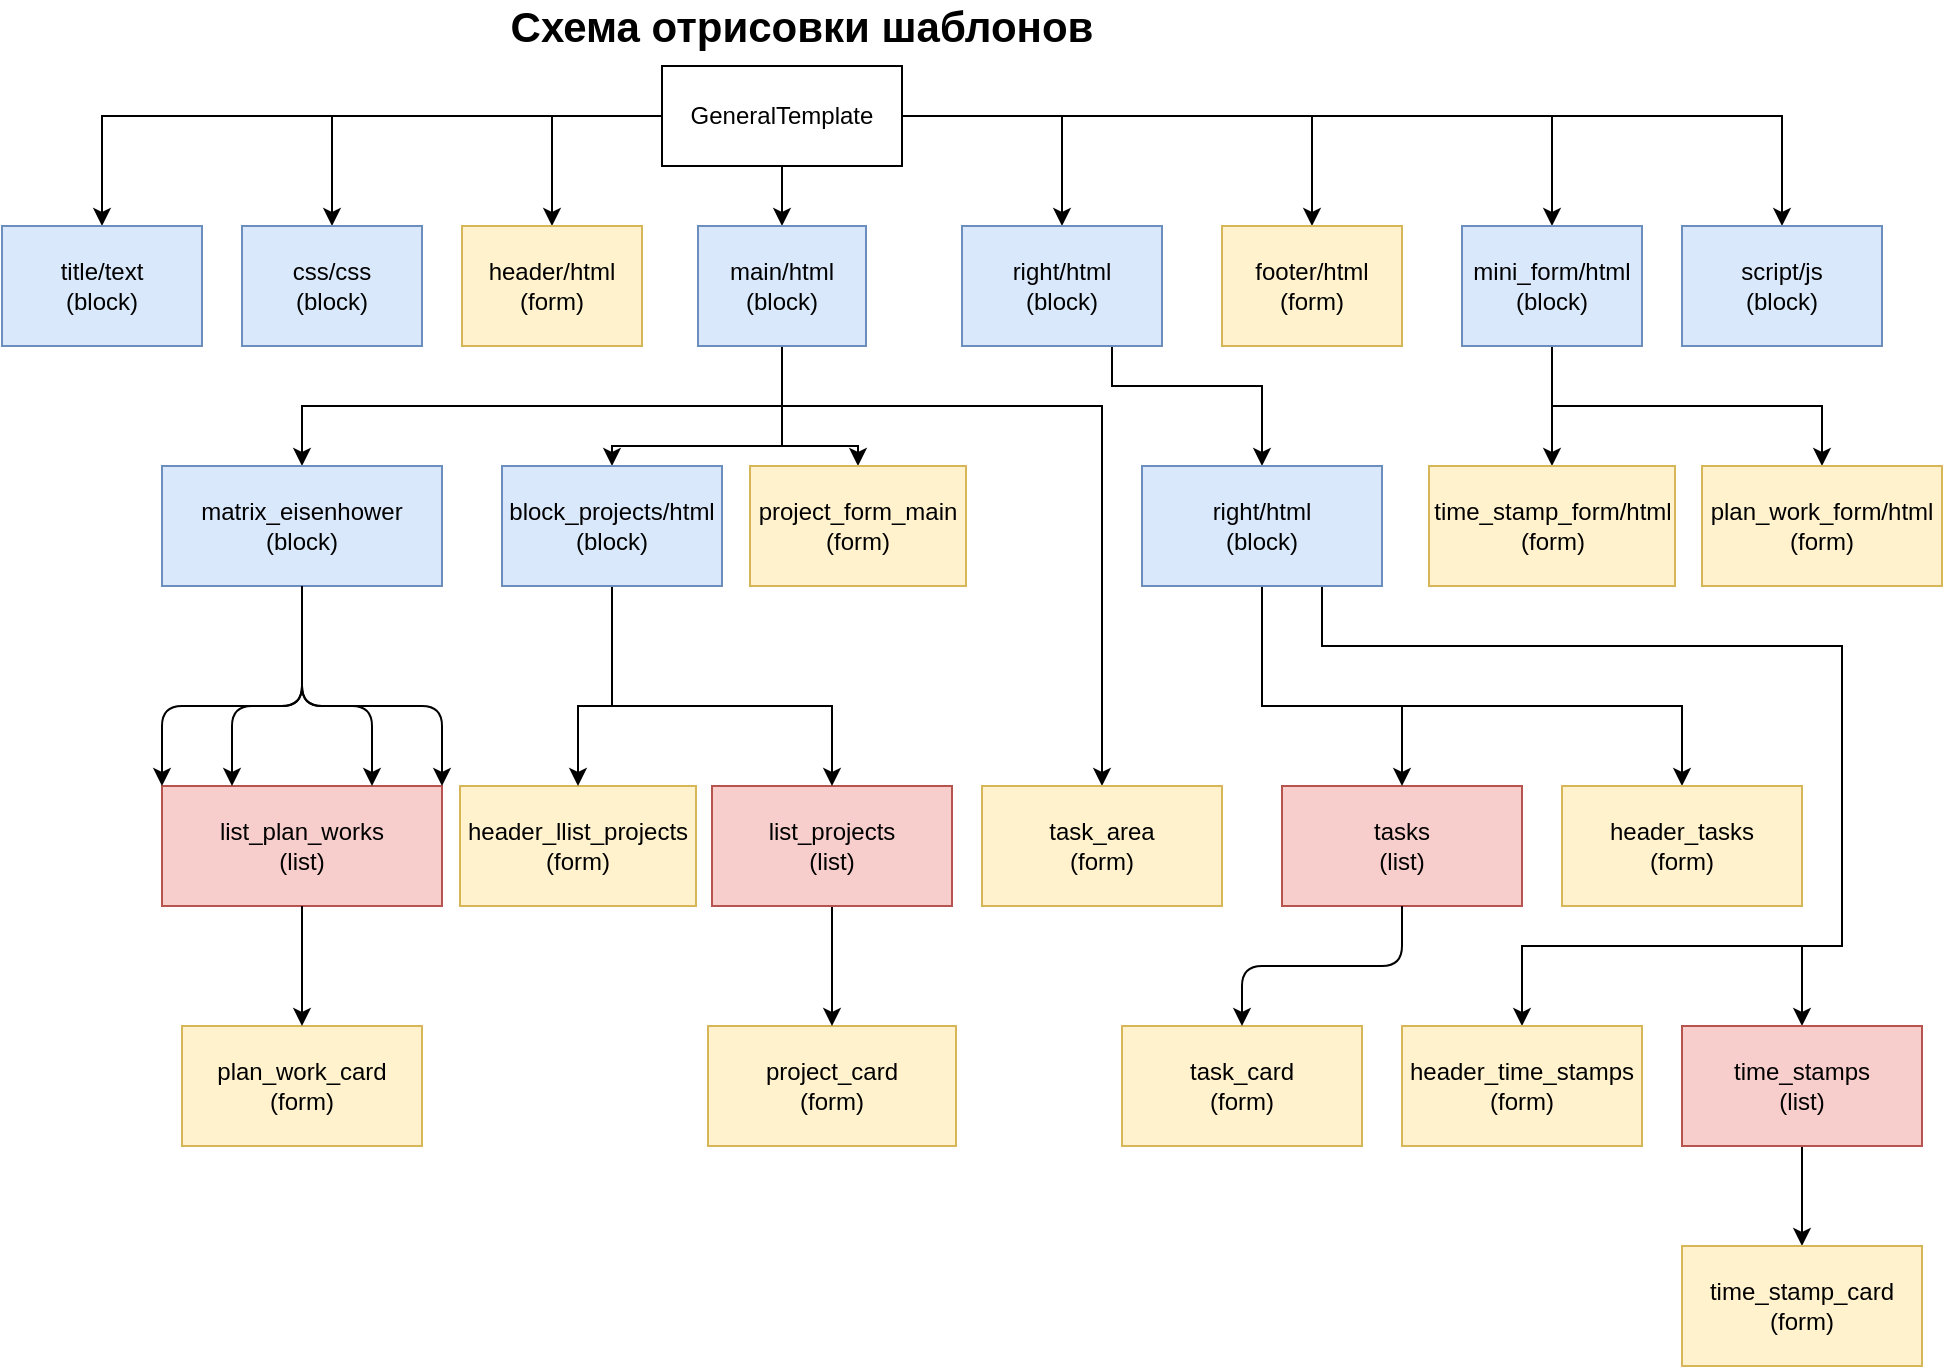 <mxfile version="14.4.8" type="device"><diagram id="WEt1bihZSMF-XZGhrKfB" name="Page-1"><mxGraphModel dx="1038" dy="489" grid="1" gridSize="10" guides="1" tooltips="1" connect="1" arrows="1" fold="1" page="1" pageScale="1" pageWidth="827" pageHeight="1169" math="0" shadow="0"><root><mxCell id="0"/><mxCell id="1" parent="0"/><mxCell id="tSHpx1OgirtsePdixZPN-11" style="edgeStyle=orthogonalEdgeStyle;rounded=0;orthogonalLoop=1;jettySize=auto;html=1;entryX=0.5;entryY=0;entryDx=0;entryDy=0;" parent="1" source="tSHpx1OgirtsePdixZPN-2" target="tSHpx1OgirtsePdixZPN-7" edge="1"><mxGeometry relative="1" as="geometry"><mxPoint x="250" y="90" as="targetPoint"/></mxGeometry></mxCell><mxCell id="tSHpx1OgirtsePdixZPN-12" style="edgeStyle=orthogonalEdgeStyle;rounded=0;orthogonalLoop=1;jettySize=auto;html=1;entryX=0.5;entryY=0;entryDx=0;entryDy=0;" parent="1" source="tSHpx1OgirtsePdixZPN-2" target="tSHpx1OgirtsePdixZPN-4" edge="1"><mxGeometry relative="1" as="geometry"><Array as="points"><mxPoint x="890" y="65"/></Array></mxGeometry></mxCell><mxCell id="tSHpx1OgirtsePdixZPN-13" style="edgeStyle=orthogonalEdgeStyle;rounded=0;orthogonalLoop=1;jettySize=auto;html=1;entryX=0.5;entryY=0;entryDx=0;entryDy=0;" parent="1" source="tSHpx1OgirtsePdixZPN-2" target="tSHpx1OgirtsePdixZPN-3" edge="1"><mxGeometry relative="1" as="geometry"/></mxCell><mxCell id="tSHpx1OgirtsePdixZPN-15" style="edgeStyle=orthogonalEdgeStyle;rounded=0;orthogonalLoop=1;jettySize=auto;html=1;entryX=0.5;entryY=0;entryDx=0;entryDy=0;" parent="1" source="tSHpx1OgirtsePdixZPN-2" target="tSHpx1OgirtsePdixZPN-10" edge="1"><mxGeometry relative="1" as="geometry"/></mxCell><mxCell id="tSHpx1OgirtsePdixZPN-16" style="edgeStyle=orthogonalEdgeStyle;rounded=0;orthogonalLoop=1;jettySize=auto;html=1;entryX=0.5;entryY=0;entryDx=0;entryDy=0;" parent="1" source="tSHpx1OgirtsePdixZPN-2" target="tSHpx1OgirtsePdixZPN-9" edge="1"><mxGeometry relative="1" as="geometry"/></mxCell><mxCell id="tSHpx1OgirtsePdixZPN-18" style="edgeStyle=orthogonalEdgeStyle;rounded=0;orthogonalLoop=1;jettySize=auto;html=1;entryX=0.5;entryY=0;entryDx=0;entryDy=0;" parent="1" source="tSHpx1OgirtsePdixZPN-2" target="tSHpx1OgirtsePdixZPN-5" edge="1"><mxGeometry relative="1" as="geometry"/></mxCell><mxCell id="tSHpx1OgirtsePdixZPN-19" style="edgeStyle=orthogonalEdgeStyle;rounded=0;orthogonalLoop=1;jettySize=auto;html=1;entryX=0.5;entryY=0;entryDx=0;entryDy=0;" parent="1" source="tSHpx1OgirtsePdixZPN-2" target="tSHpx1OgirtsePdixZPN-8" edge="1"><mxGeometry relative="1" as="geometry"/></mxCell><mxCell id="XJHg_66AskLKHrOBWWnm-5" style="edgeStyle=none;rounded=0;orthogonalLoop=1;jettySize=auto;html=1;entryX=0.5;entryY=0;entryDx=0;entryDy=0;" edge="1" parent="1" source="tSHpx1OgirtsePdixZPN-2" target="XJHg_66AskLKHrOBWWnm-1"><mxGeometry relative="1" as="geometry"><Array as="points"><mxPoint x="775" y="65"/></Array></mxGeometry></mxCell><mxCell id="tSHpx1OgirtsePdixZPN-2" value="&lt;span&gt;GeneralTemplate&lt;/span&gt;" style="rounded=0;whiteSpace=wrap;html=1;" parent="1" vertex="1"><mxGeometry x="330" y="40" width="120" height="50" as="geometry"/></mxCell><mxCell id="tSHpx1OgirtsePdixZPN-3" value="css/css&lt;br&gt;(block)" style="rounded=0;whiteSpace=wrap;html=1;fillColor=#dae8fc;strokeColor=#6c8ebf;" parent="1" vertex="1"><mxGeometry x="120" y="120" width="90" height="60" as="geometry"/></mxCell><mxCell id="tSHpx1OgirtsePdixZPN-4" value="script/js&lt;br&gt;(block)" style="rounded=0;whiteSpace=wrap;html=1;fillColor=#dae8fc;strokeColor=#6c8ebf;" parent="1" vertex="1"><mxGeometry x="840" y="120" width="100" height="60" as="geometry"/></mxCell><mxCell id="tSHpx1OgirtsePdixZPN-5" value="header/html&lt;br&gt;(form)" style="rounded=0;whiteSpace=wrap;html=1;fillColor=#fff2cc;strokeColor=#d6b656;" parent="1" vertex="1"><mxGeometry x="230" y="120" width="90" height="60" as="geometry"/></mxCell><mxCell id="tSHpx1OgirtsePdixZPN-7" value="title/text&lt;br&gt;(block)" style="rounded=0;whiteSpace=wrap;html=1;fillColor=#dae8fc;strokeColor=#6c8ebf;" parent="1" vertex="1"><mxGeometry y="120" width="100" height="60" as="geometry"/></mxCell><mxCell id="tSHpx1OgirtsePdixZPN-25" style="edgeStyle=orthogonalEdgeStyle;rounded=0;orthogonalLoop=1;jettySize=auto;html=1;entryX=0.5;entryY=0;entryDx=0;entryDy=0;" parent="1" source="tSHpx1OgirtsePdixZPN-8" target="tSHpx1OgirtsePdixZPN-20" edge="1"><mxGeometry relative="1" as="geometry"><Array as="points"><mxPoint x="390" y="210"/><mxPoint x="150" y="210"/></Array></mxGeometry></mxCell><mxCell id="tSHpx1OgirtsePdixZPN-27" style="edgeStyle=orthogonalEdgeStyle;rounded=0;orthogonalLoop=1;jettySize=auto;html=1;entryX=0.5;entryY=0;entryDx=0;entryDy=0;" parent="1" source="tSHpx1OgirtsePdixZPN-8" target="tSHpx1OgirtsePdixZPN-45" edge="1"><mxGeometry relative="1" as="geometry"><Array as="points"><mxPoint x="390" y="210"/><mxPoint x="550" y="210"/></Array><mxPoint x="520" y="240" as="targetPoint"/></mxGeometry></mxCell><mxCell id="XJHg_66AskLKHrOBWWnm-29" style="edgeStyle=none;rounded=0;orthogonalLoop=1;jettySize=auto;html=1;entryX=0.5;entryY=0;entryDx=0;entryDy=0;" edge="1" parent="1" source="tSHpx1OgirtsePdixZPN-8" target="XJHg_66AskLKHrOBWWnm-18"><mxGeometry relative="1" as="geometry"><Array as="points"><mxPoint x="390" y="210"/><mxPoint x="390" y="230"/><mxPoint x="305" y="230"/></Array></mxGeometry></mxCell><mxCell id="XJHg_66AskLKHrOBWWnm-30" style="edgeStyle=none;rounded=0;orthogonalLoop=1;jettySize=auto;html=1;entryX=0.5;entryY=0;entryDx=0;entryDy=0;" edge="1" parent="1" source="tSHpx1OgirtsePdixZPN-8" target="tSHpx1OgirtsePdixZPN-30"><mxGeometry relative="1" as="geometry"><Array as="points"><mxPoint x="390" y="210"/><mxPoint x="390" y="230"/><mxPoint x="428" y="230"/></Array></mxGeometry></mxCell><mxCell id="tSHpx1OgirtsePdixZPN-8" value="main/html&lt;br&gt;(block)" style="rounded=0;whiteSpace=wrap;html=1;fillColor=#dae8fc;strokeColor=#6c8ebf;" parent="1" vertex="1"><mxGeometry x="348" y="120" width="84" height="60" as="geometry"/></mxCell><mxCell id="tSHpx1OgirtsePdixZPN-28" style="edgeStyle=orthogonalEdgeStyle;rounded=0;orthogonalLoop=1;jettySize=auto;html=1;exitX=0.75;exitY=1;exitDx=0;exitDy=0;entryX=0.5;entryY=0;entryDx=0;entryDy=0;" parent="1" source="tSHpx1OgirtsePdixZPN-9" target="XJHg_66AskLKHrOBWWnm-6" edge="1"><mxGeometry relative="1" as="geometry"><mxPoint x="700" y="240" as="targetPoint"/><Array as="points"><mxPoint x="555" y="200"/><mxPoint x="630" y="200"/></Array></mxGeometry></mxCell><mxCell id="tSHpx1OgirtsePdixZPN-9" value="right/html&lt;br&gt;(block)" style="rounded=0;whiteSpace=wrap;html=1;fillColor=#dae8fc;strokeColor=#6c8ebf;" parent="1" vertex="1"><mxGeometry x="480" y="120" width="100" height="60" as="geometry"/></mxCell><mxCell id="tSHpx1OgirtsePdixZPN-10" value="footer/html&lt;br&gt;(form)" style="rounded=0;whiteSpace=wrap;html=1;fillColor=#fff2cc;strokeColor=#d6b656;" parent="1" vertex="1"><mxGeometry x="610" y="120" width="90" height="60" as="geometry"/></mxCell><mxCell id="tSHpx1OgirtsePdixZPN-20" value="matrix_eisenhower&lt;br&gt;(block)" style="rounded=0;whiteSpace=wrap;html=1;fillColor=#dae8fc;strokeColor=#6c8ebf;" parent="1" vertex="1"><mxGeometry x="80" y="240" width="140" height="60" as="geometry"/></mxCell><mxCell id="tSHpx1OgirtsePdixZPN-23" value="tasks&lt;br&gt;(list)" style="rounded=0;whiteSpace=wrap;html=1;fillColor=#f8cecc;strokeColor=#b85450;" parent="1" vertex="1"><mxGeometry x="640" y="400" width="120" height="60" as="geometry"/></mxCell><mxCell id="tSHpx1OgirtsePdixZPN-29" value="list_plan_works&lt;br&gt;(list)" style="rounded=0;whiteSpace=wrap;html=1;fillColor=#f8cecc;strokeColor=#b85450;" parent="1" vertex="1"><mxGeometry x="80" y="400" width="140" height="60" as="geometry"/></mxCell><mxCell id="tSHpx1OgirtsePdixZPN-30" value="project_form_main&lt;br&gt;(form)" style="rounded=0;whiteSpace=wrap;html=1;fillColor=#fff2cc;strokeColor=#d6b656;" parent="1" vertex="1"><mxGeometry x="374" y="240" width="108" height="60" as="geometry"/></mxCell><mxCell id="tSHpx1OgirtsePdixZPN-32" value="" style="endArrow=classic;html=1;exitX=0.5;exitY=1;exitDx=0;exitDy=0;entryX=0;entryY=0;entryDx=0;entryDy=0;" parent="1" source="tSHpx1OgirtsePdixZPN-20" target="tSHpx1OgirtsePdixZPN-29" edge="1"><mxGeometry width="50" height="50" relative="1" as="geometry"><mxPoint x="150" y="320" as="sourcePoint"/><mxPoint x="440" y="380" as="targetPoint"/><Array as="points"><mxPoint x="150" y="360"/><mxPoint x="80" y="360"/></Array></mxGeometry></mxCell><mxCell id="tSHpx1OgirtsePdixZPN-33" value="" style="endArrow=classic;html=1;exitX=0.5;exitY=1;exitDx=0;exitDy=0;entryX=0.25;entryY=0;entryDx=0;entryDy=0;" parent="1" source="tSHpx1OgirtsePdixZPN-20" target="tSHpx1OgirtsePdixZPN-29" edge="1"><mxGeometry width="50" height="50" relative="1" as="geometry"><mxPoint x="390" y="430" as="sourcePoint"/><mxPoint x="440" y="380" as="targetPoint"/><Array as="points"><mxPoint x="150" y="360"/><mxPoint x="115" y="360"/></Array></mxGeometry></mxCell><mxCell id="tSHpx1OgirtsePdixZPN-34" value="" style="endArrow=classic;html=1;exitX=0.5;exitY=1;exitDx=0;exitDy=0;entryX=1;entryY=0;entryDx=0;entryDy=0;" parent="1" source="tSHpx1OgirtsePdixZPN-20" target="tSHpx1OgirtsePdixZPN-29" edge="1"><mxGeometry width="50" height="50" relative="1" as="geometry"><mxPoint x="390" y="430" as="sourcePoint"/><mxPoint x="440" y="380" as="targetPoint"/><Array as="points"><mxPoint x="150" y="360"/><mxPoint x="220" y="360"/></Array></mxGeometry></mxCell><mxCell id="tSHpx1OgirtsePdixZPN-35" value="" style="endArrow=classic;html=1;entryX=0.75;entryY=0;entryDx=0;entryDy=0;exitX=0.5;exitY=1;exitDx=0;exitDy=0;" parent="1" source="tSHpx1OgirtsePdixZPN-20" target="tSHpx1OgirtsePdixZPN-29" edge="1"><mxGeometry width="50" height="50" relative="1" as="geometry"><mxPoint x="164" y="300" as="sourcePoint"/><mxPoint x="440" y="380" as="targetPoint"/><Array as="points"><mxPoint x="150" y="360"/><mxPoint x="185" y="360"/></Array></mxGeometry></mxCell><mxCell id="tSHpx1OgirtsePdixZPN-36" value="header_llist_projects&lt;br&gt;(form)" style="rounded=0;whiteSpace=wrap;html=1;fillColor=#fff2cc;strokeColor=#d6b656;" parent="1" vertex="1"><mxGeometry x="229" y="400" width="118" height="60" as="geometry"/></mxCell><mxCell id="tSHpx1OgirtsePdixZPN-37" value="project_card&lt;br&gt;(form)" style="rounded=0;whiteSpace=wrap;html=1;fillColor=#fff2cc;strokeColor=#d6b656;" parent="1" vertex="1"><mxGeometry x="353" y="520" width="124" height="60" as="geometry"/></mxCell><mxCell id="tSHpx1OgirtsePdixZPN-38" value="plan_work_card&lt;br&gt;(form)" style="rounded=0;whiteSpace=wrap;html=1;fillColor=#fff2cc;strokeColor=#d6b656;" parent="1" vertex="1"><mxGeometry x="90" y="520" width="120" height="60" as="geometry"/></mxCell><mxCell id="tSHpx1OgirtsePdixZPN-39" value="" style="endArrow=classic;html=1;exitX=0.5;exitY=1;exitDx=0;exitDy=0;entryX=0.5;entryY=0;entryDx=0;entryDy=0;" parent="1" source="tSHpx1OgirtsePdixZPN-29" target="tSHpx1OgirtsePdixZPN-38" edge="1"><mxGeometry width="50" height="50" relative="1" as="geometry"><mxPoint x="390" y="530" as="sourcePoint"/><mxPoint x="440" y="480" as="targetPoint"/></mxGeometry></mxCell><mxCell id="XJHg_66AskLKHrOBWWnm-24" style="edgeStyle=none;rounded=0;orthogonalLoop=1;jettySize=auto;html=1;entryX=0.5;entryY=0;entryDx=0;entryDy=0;" edge="1" parent="1" source="tSHpx1OgirtsePdixZPN-43" target="tSHpx1OgirtsePdixZPN-37"><mxGeometry relative="1" as="geometry"/></mxCell><mxCell id="tSHpx1OgirtsePdixZPN-43" value="list_projects&lt;br&gt;(list)" style="rounded=0;whiteSpace=wrap;html=1;fillColor=#f8cecc;strokeColor=#b85450;" parent="1" vertex="1"><mxGeometry x="355" y="400" width="120" height="60" as="geometry"/></mxCell><mxCell id="tSHpx1OgirtsePdixZPN-45" value="task_area&lt;br&gt;(form)" style="rounded=0;whiteSpace=wrap;html=1;fillColor=#fff2cc;strokeColor=#d6b656;" parent="1" vertex="1"><mxGeometry x="490" y="400" width="120" height="60" as="geometry"/></mxCell><mxCell id="tSHpx1OgirtsePdixZPN-53" value="task_card&lt;br&gt;(form)" style="rounded=0;whiteSpace=wrap;html=1;fillColor=#fff2cc;strokeColor=#d6b656;" parent="1" vertex="1"><mxGeometry x="560" y="520" width="120" height="60" as="geometry"/></mxCell><mxCell id="tSHpx1OgirtsePdixZPN-54" value="" style="endArrow=classic;html=1;exitX=0.5;exitY=1;exitDx=0;exitDy=0;entryX=0.5;entryY=0;entryDx=0;entryDy=0;" parent="1" source="tSHpx1OgirtsePdixZPN-23" target="tSHpx1OgirtsePdixZPN-53" edge="1"><mxGeometry width="50" height="50" relative="1" as="geometry"><mxPoint x="390" y="430" as="sourcePoint"/><mxPoint x="440" y="380" as="targetPoint"/><Array as="points"><mxPoint x="700" y="490"/><mxPoint x="620" y="490"/></Array></mxGeometry></mxCell><mxCell id="XJHg_66AskLKHrOBWWnm-33" style="edgeStyle=none;rounded=0;orthogonalLoop=1;jettySize=auto;html=1;entryX=0.5;entryY=0;entryDx=0;entryDy=0;" edge="1" parent="1" source="XJHg_66AskLKHrOBWWnm-1" target="XJHg_66AskLKHrOBWWnm-31"><mxGeometry relative="1" as="geometry"/></mxCell><mxCell id="XJHg_66AskLKHrOBWWnm-34" style="edgeStyle=none;rounded=0;orthogonalLoop=1;jettySize=auto;html=1;entryX=0.5;entryY=0;entryDx=0;entryDy=0;" edge="1" parent="1" source="XJHg_66AskLKHrOBWWnm-1" target="XJHg_66AskLKHrOBWWnm-32"><mxGeometry relative="1" as="geometry"><Array as="points"><mxPoint x="775" y="210"/><mxPoint x="910" y="210"/></Array></mxGeometry></mxCell><mxCell id="XJHg_66AskLKHrOBWWnm-1" value="mini_form/html&lt;br&gt;(block)" style="rounded=0;whiteSpace=wrap;html=1;fillColor=#dae8fc;strokeColor=#6c8ebf;" vertex="1" parent="1"><mxGeometry x="730" y="120" width="90" height="60" as="geometry"/></mxCell><mxCell id="XJHg_66AskLKHrOBWWnm-8" value="" style="edgeStyle=none;rounded=0;orthogonalLoop=1;jettySize=auto;html=1;" edge="1" parent="1" source="XJHg_66AskLKHrOBWWnm-6" target="tSHpx1OgirtsePdixZPN-23"><mxGeometry relative="1" as="geometry"><Array as="points"><mxPoint x="630" y="360"/><mxPoint x="700" y="360"/></Array></mxGeometry></mxCell><mxCell id="XJHg_66AskLKHrOBWWnm-10" style="edgeStyle=none;rounded=0;orthogonalLoop=1;jettySize=auto;html=1;entryX=0.5;entryY=0;entryDx=0;entryDy=0;" edge="1" parent="1" source="XJHg_66AskLKHrOBWWnm-6" target="XJHg_66AskLKHrOBWWnm-9"><mxGeometry relative="1" as="geometry"><Array as="points"><mxPoint x="630" y="330"/><mxPoint x="630" y="360"/><mxPoint x="840" y="360"/></Array></mxGeometry></mxCell><mxCell id="XJHg_66AskLKHrOBWWnm-14" style="edgeStyle=none;rounded=0;orthogonalLoop=1;jettySize=auto;html=1;entryX=0.5;entryY=0;entryDx=0;entryDy=0;exitX=0.75;exitY=1;exitDx=0;exitDy=0;" edge="1" parent="1" source="XJHg_66AskLKHrOBWWnm-6" target="XJHg_66AskLKHrOBWWnm-13"><mxGeometry relative="1" as="geometry"><Array as="points"><mxPoint x="660" y="330"/><mxPoint x="730" y="330"/><mxPoint x="920" y="330"/><mxPoint x="920" y="360"/><mxPoint x="920" y="480"/><mxPoint x="760" y="480"/></Array></mxGeometry></mxCell><mxCell id="XJHg_66AskLKHrOBWWnm-35" style="edgeStyle=none;rounded=0;orthogonalLoop=1;jettySize=auto;html=1;exitX=0.75;exitY=1;exitDx=0;exitDy=0;entryX=0.5;entryY=0;entryDx=0;entryDy=0;" edge="1" parent="1" source="XJHg_66AskLKHrOBWWnm-6" target="XJHg_66AskLKHrOBWWnm-12"><mxGeometry relative="1" as="geometry"><Array as="points"><mxPoint x="660" y="330"/><mxPoint x="920" y="330"/><mxPoint x="920" y="480"/><mxPoint x="900" y="480"/></Array></mxGeometry></mxCell><mxCell id="XJHg_66AskLKHrOBWWnm-6" value="right/html&lt;br&gt;(block)" style="rounded=0;whiteSpace=wrap;html=1;fillColor=#dae8fc;strokeColor=#6c8ebf;" vertex="1" parent="1"><mxGeometry x="570" y="240" width="120" height="60" as="geometry"/></mxCell><mxCell id="XJHg_66AskLKHrOBWWnm-9" value="header_tasks&lt;br&gt;(form)" style="rounded=0;whiteSpace=wrap;html=1;fillColor=#fff2cc;strokeColor=#d6b656;" vertex="1" parent="1"><mxGeometry x="780" y="400" width="120" height="60" as="geometry"/></mxCell><mxCell id="XJHg_66AskLKHrOBWWnm-16" style="edgeStyle=none;rounded=0;orthogonalLoop=1;jettySize=auto;html=1;entryX=0.5;entryY=0;entryDx=0;entryDy=0;" edge="1" parent="1" source="XJHg_66AskLKHrOBWWnm-12" target="XJHg_66AskLKHrOBWWnm-15"><mxGeometry relative="1" as="geometry"/></mxCell><mxCell id="XJHg_66AskLKHrOBWWnm-12" value="time_stamps&lt;br&gt;(list)" style="rounded=0;whiteSpace=wrap;html=1;fillColor=#f8cecc;strokeColor=#b85450;" vertex="1" parent="1"><mxGeometry x="840" y="520" width="120" height="60" as="geometry"/></mxCell><mxCell id="XJHg_66AskLKHrOBWWnm-13" value="header_time_stamps&lt;br&gt;(form)" style="rounded=0;whiteSpace=wrap;html=1;fillColor=#fff2cc;strokeColor=#d6b656;" vertex="1" parent="1"><mxGeometry x="700" y="520" width="120" height="60" as="geometry"/></mxCell><mxCell id="XJHg_66AskLKHrOBWWnm-15" value="time_stamp_card&lt;br&gt;(form)" style="rounded=0;whiteSpace=wrap;html=1;fillColor=#fff2cc;strokeColor=#d6b656;" vertex="1" parent="1"><mxGeometry x="840" y="630" width="120" height="60" as="geometry"/></mxCell><mxCell id="XJHg_66AskLKHrOBWWnm-27" style="edgeStyle=none;rounded=0;orthogonalLoop=1;jettySize=auto;html=1;entryX=0.5;entryY=0;entryDx=0;entryDy=0;" edge="1" parent="1" source="XJHg_66AskLKHrOBWWnm-18" target="tSHpx1OgirtsePdixZPN-36"><mxGeometry relative="1" as="geometry"><Array as="points"><mxPoint x="305" y="360"/><mxPoint x="288" y="360"/></Array></mxGeometry></mxCell><mxCell id="XJHg_66AskLKHrOBWWnm-28" style="edgeStyle=none;rounded=0;orthogonalLoop=1;jettySize=auto;html=1;entryX=0.5;entryY=0;entryDx=0;entryDy=0;" edge="1" parent="1" source="XJHg_66AskLKHrOBWWnm-18" target="tSHpx1OgirtsePdixZPN-43"><mxGeometry relative="1" as="geometry"><Array as="points"><mxPoint x="305" y="360"/><mxPoint x="415" y="360"/></Array></mxGeometry></mxCell><mxCell id="XJHg_66AskLKHrOBWWnm-18" value="block_projects/html&lt;br&gt;(block)" style="rounded=0;whiteSpace=wrap;html=1;fillColor=#dae8fc;strokeColor=#6c8ebf;" vertex="1" parent="1"><mxGeometry x="250" y="240" width="110" height="60" as="geometry"/></mxCell><mxCell id="XJHg_66AskLKHrOBWWnm-31" value="time_stamp_form/html&lt;br&gt;(form)" style="rounded=0;whiteSpace=wrap;html=1;fillColor=#fff2cc;strokeColor=#d6b656;" vertex="1" parent="1"><mxGeometry x="713.5" y="240" width="123" height="60" as="geometry"/></mxCell><mxCell id="XJHg_66AskLKHrOBWWnm-32" value="plan_work_form/html&lt;br&gt;(form)" style="rounded=0;whiteSpace=wrap;html=1;fillColor=#fff2cc;strokeColor=#d6b656;" vertex="1" parent="1"><mxGeometry x="850" y="240" width="120" height="60" as="geometry"/></mxCell><mxCell id="XJHg_66AskLKHrOBWWnm-37" value="Схема отрисовки шаблонов" style="text;html=1;strokeColor=none;fillColor=none;align=center;verticalAlign=middle;whiteSpace=wrap;rounded=0;fontStyle=1;labelBackgroundColor=#ffffff;fontSize=21;" vertex="1" parent="1"><mxGeometry x="150" y="10" width="500" height="20" as="geometry"/></mxCell></root></mxGraphModel></diagram></mxfile>
